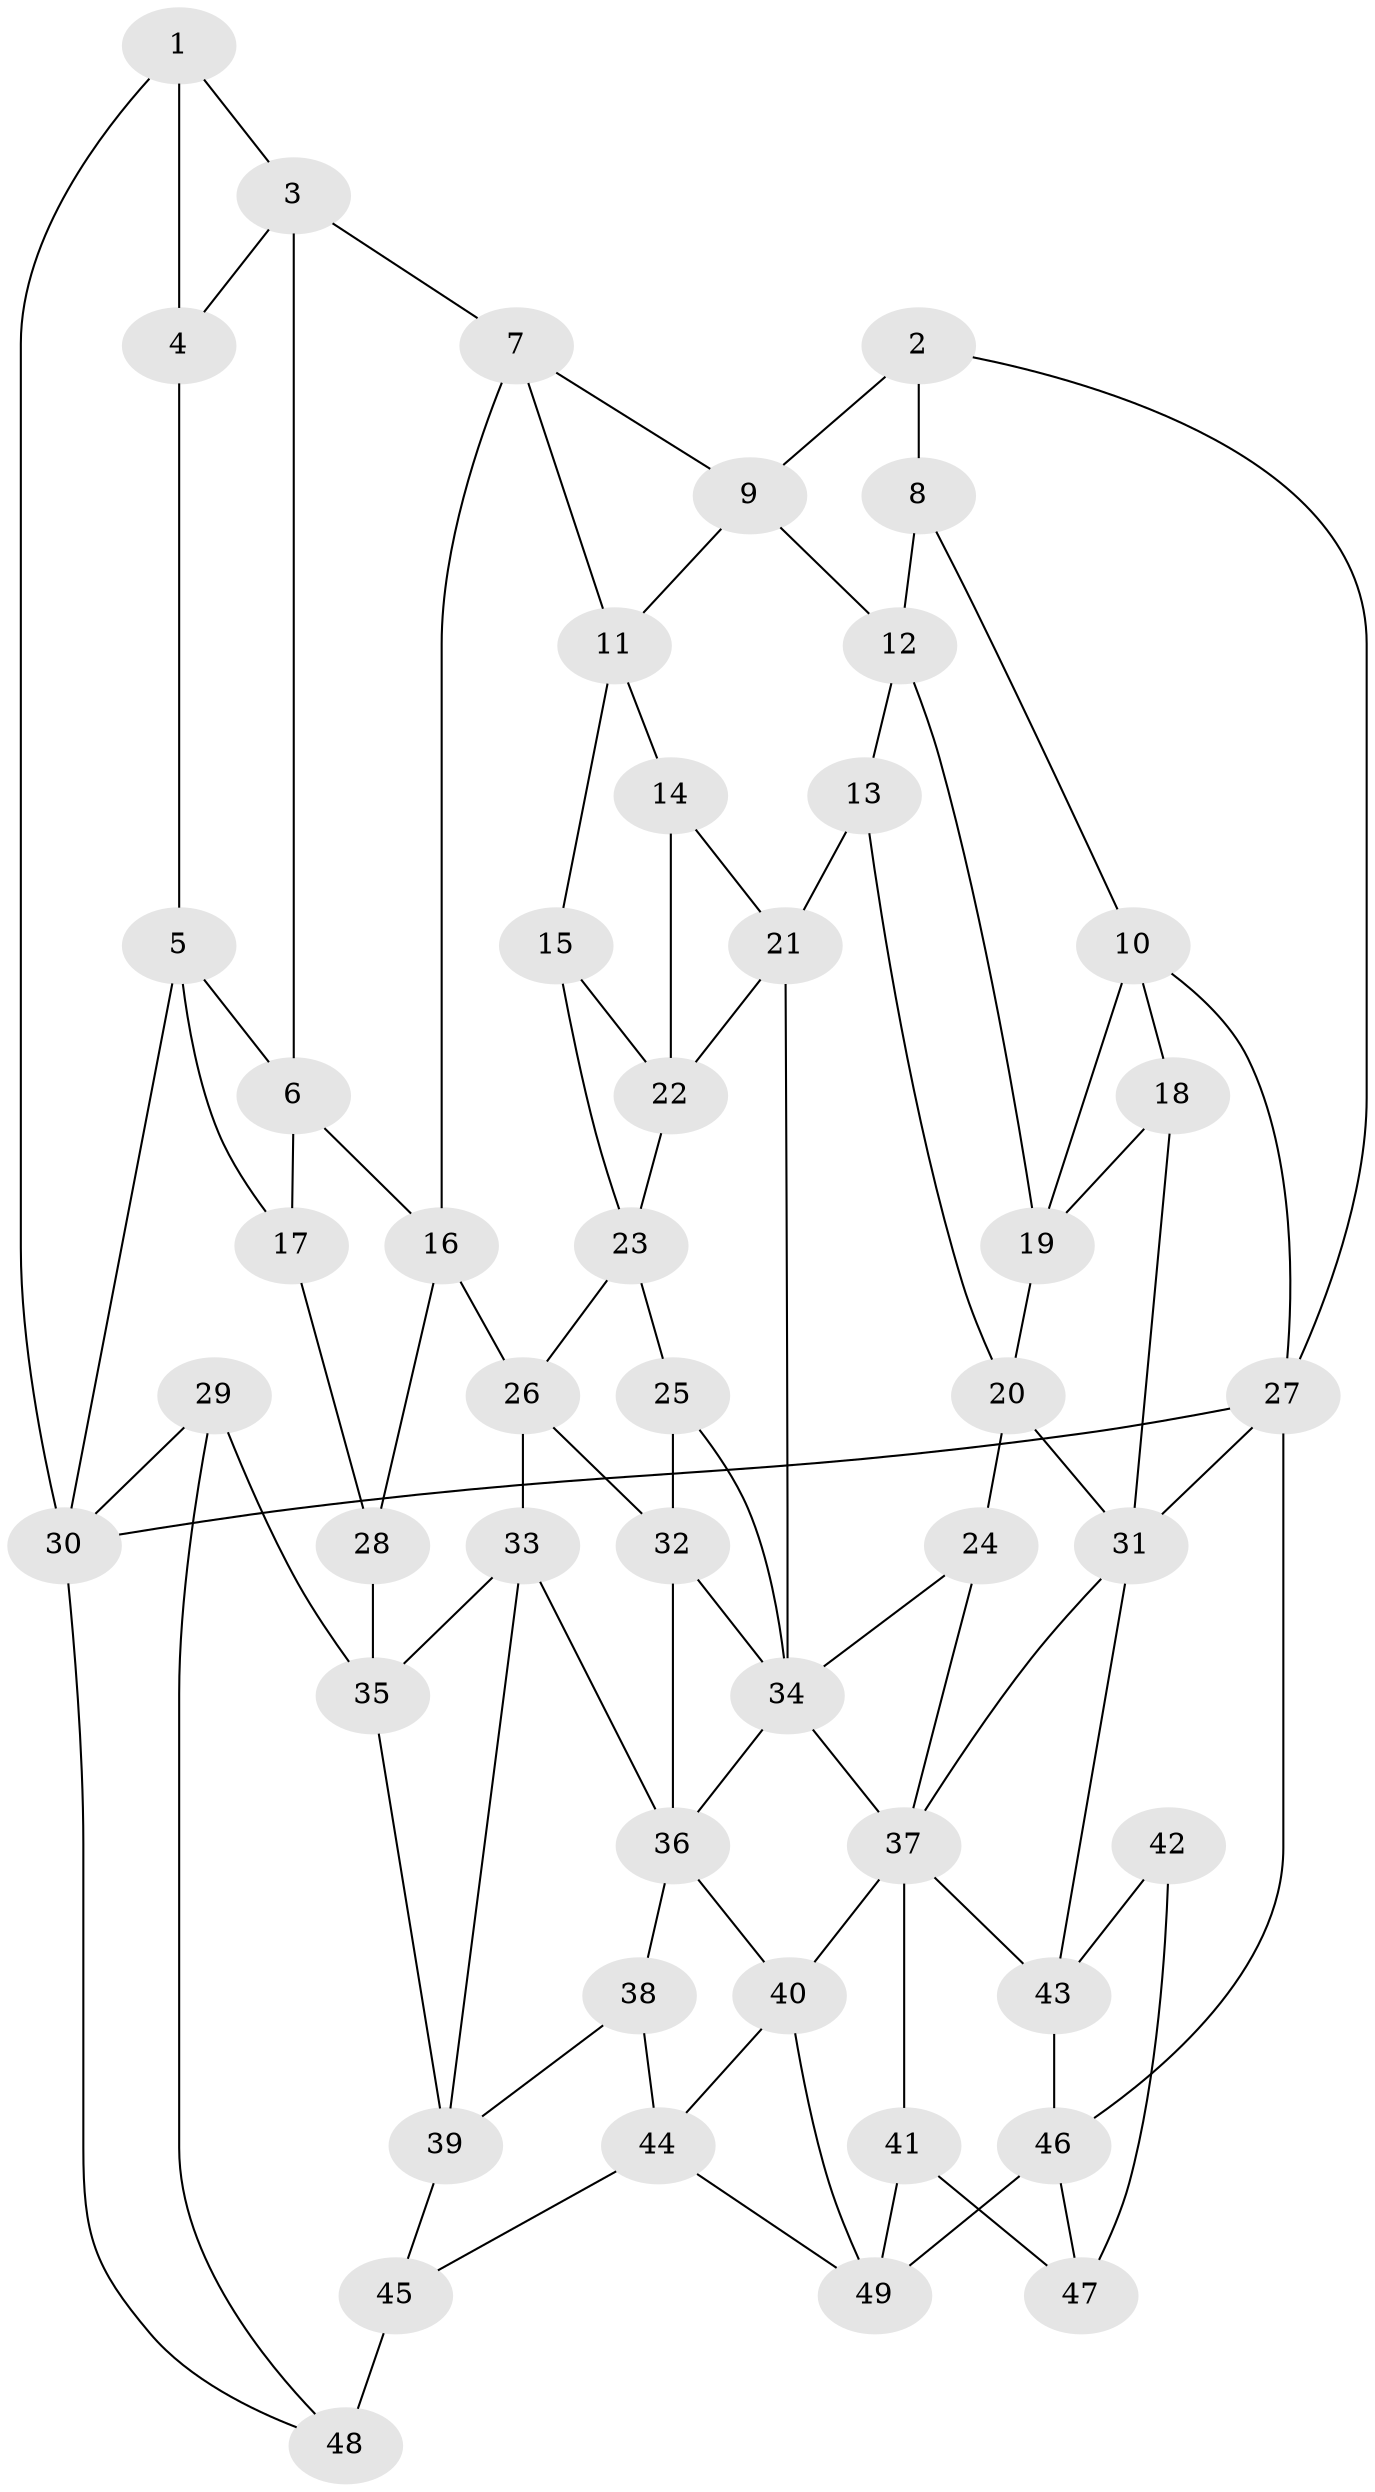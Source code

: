 // original degree distribution, {3: 0.02040816326530612, 4: 0.21428571428571427, 6: 0.19387755102040816, 5: 0.5714285714285714}
// Generated by graph-tools (version 1.1) at 2025/27/03/09/25 03:27:12]
// undirected, 49 vertices, 92 edges
graph export_dot {
graph [start="1"]
  node [color=gray90,style=filled];
  1;
  2;
  3;
  4;
  5;
  6;
  7;
  8;
  9;
  10;
  11;
  12;
  13;
  14;
  15;
  16;
  17;
  18;
  19;
  20;
  21;
  22;
  23;
  24;
  25;
  26;
  27;
  28;
  29;
  30;
  31;
  32;
  33;
  34;
  35;
  36;
  37;
  38;
  39;
  40;
  41;
  42;
  43;
  44;
  45;
  46;
  47;
  48;
  49;
  1 -- 3 [weight=1.0];
  1 -- 4 [weight=1.0];
  1 -- 30 [weight=1.0];
  2 -- 8 [weight=2.0];
  2 -- 9 [weight=1.0];
  2 -- 27 [weight=1.0];
  3 -- 4 [weight=1.0];
  3 -- 6 [weight=1.0];
  3 -- 7 [weight=1.0];
  4 -- 5 [weight=1.0];
  5 -- 6 [weight=1.0];
  5 -- 17 [weight=1.0];
  5 -- 30 [weight=1.0];
  6 -- 16 [weight=1.0];
  6 -- 17 [weight=1.0];
  7 -- 9 [weight=1.0];
  7 -- 11 [weight=1.0];
  7 -- 16 [weight=1.0];
  8 -- 10 [weight=1.0];
  8 -- 12 [weight=1.0];
  9 -- 11 [weight=1.0];
  9 -- 12 [weight=1.0];
  10 -- 18 [weight=1.0];
  10 -- 19 [weight=1.0];
  10 -- 27 [weight=1.0];
  11 -- 14 [weight=1.0];
  11 -- 15 [weight=1.0];
  12 -- 13 [weight=1.0];
  12 -- 19 [weight=1.0];
  13 -- 20 [weight=1.0];
  13 -- 21 [weight=1.0];
  14 -- 21 [weight=1.0];
  14 -- 22 [weight=1.0];
  15 -- 22 [weight=1.0];
  15 -- 23 [weight=1.0];
  16 -- 26 [weight=1.0];
  16 -- 28 [weight=1.0];
  17 -- 28 [weight=1.0];
  18 -- 19 [weight=1.0];
  18 -- 31 [weight=1.0];
  19 -- 20 [weight=1.0];
  20 -- 24 [weight=1.0];
  20 -- 31 [weight=1.0];
  21 -- 22 [weight=1.0];
  21 -- 34 [weight=1.0];
  22 -- 23 [weight=1.0];
  23 -- 25 [weight=1.0];
  23 -- 26 [weight=1.0];
  24 -- 34 [weight=1.0];
  24 -- 37 [weight=1.0];
  25 -- 32 [weight=2.0];
  25 -- 34 [weight=1.0];
  26 -- 32 [weight=1.0];
  26 -- 33 [weight=1.0];
  27 -- 30 [weight=2.0];
  27 -- 31 [weight=1.0];
  27 -- 46 [weight=1.0];
  28 -- 35 [weight=2.0];
  29 -- 30 [weight=1.0];
  29 -- 35 [weight=1.0];
  29 -- 48 [weight=1.0];
  30 -- 48 [weight=1.0];
  31 -- 37 [weight=1.0];
  31 -- 43 [weight=1.0];
  32 -- 34 [weight=1.0];
  32 -- 36 [weight=2.0];
  33 -- 35 [weight=1.0];
  33 -- 36 [weight=1.0];
  33 -- 39 [weight=1.0];
  34 -- 36 [weight=1.0];
  34 -- 37 [weight=1.0];
  35 -- 39 [weight=1.0];
  36 -- 38 [weight=1.0];
  36 -- 40 [weight=1.0];
  37 -- 40 [weight=1.0];
  37 -- 41 [weight=1.0];
  37 -- 43 [weight=1.0];
  38 -- 39 [weight=1.0];
  38 -- 44 [weight=1.0];
  39 -- 45 [weight=1.0];
  40 -- 44 [weight=1.0];
  40 -- 49 [weight=1.0];
  41 -- 47 [weight=1.0];
  41 -- 49 [weight=1.0];
  42 -- 43 [weight=1.0];
  42 -- 47 [weight=2.0];
  43 -- 46 [weight=1.0];
  44 -- 45 [weight=1.0];
  44 -- 49 [weight=1.0];
  45 -- 48 [weight=2.0];
  46 -- 47 [weight=1.0];
  46 -- 49 [weight=1.0];
}
